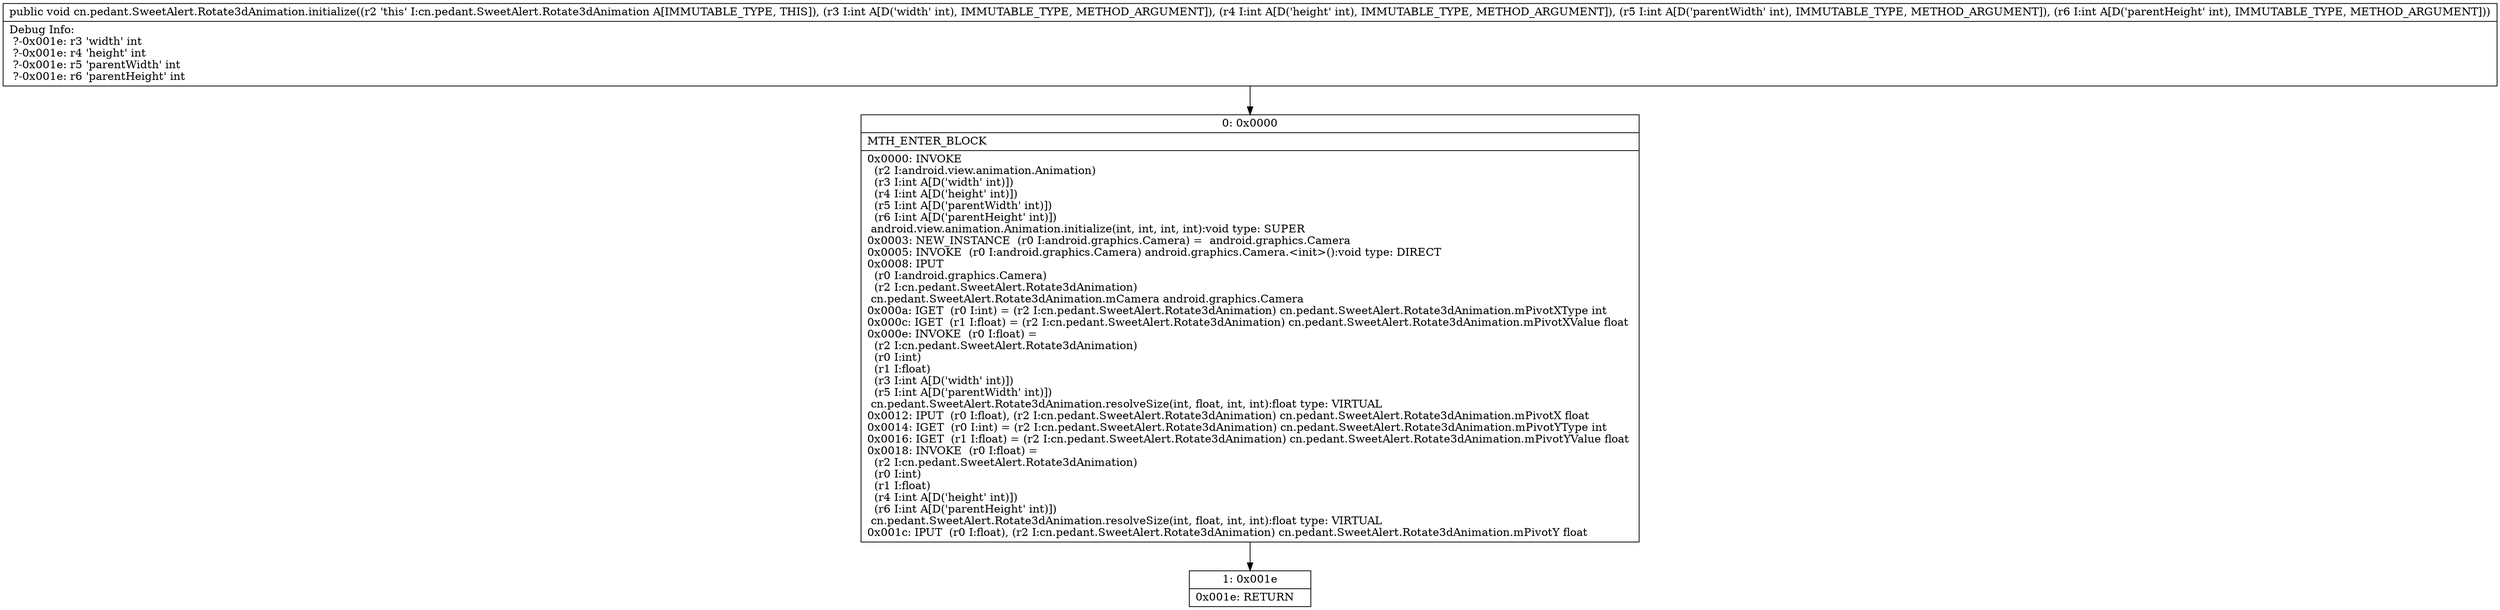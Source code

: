 digraph "CFG forcn.pedant.SweetAlert.Rotate3dAnimation.initialize(IIII)V" {
Node_0 [shape=record,label="{0\:\ 0x0000|MTH_ENTER_BLOCK\l|0x0000: INVOKE  \l  (r2 I:android.view.animation.Animation)\l  (r3 I:int A[D('width' int)])\l  (r4 I:int A[D('height' int)])\l  (r5 I:int A[D('parentWidth' int)])\l  (r6 I:int A[D('parentHeight' int)])\l android.view.animation.Animation.initialize(int, int, int, int):void type: SUPER \l0x0003: NEW_INSTANCE  (r0 I:android.graphics.Camera) =  android.graphics.Camera \l0x0005: INVOKE  (r0 I:android.graphics.Camera) android.graphics.Camera.\<init\>():void type: DIRECT \l0x0008: IPUT  \l  (r0 I:android.graphics.Camera)\l  (r2 I:cn.pedant.SweetAlert.Rotate3dAnimation)\l cn.pedant.SweetAlert.Rotate3dAnimation.mCamera android.graphics.Camera \l0x000a: IGET  (r0 I:int) = (r2 I:cn.pedant.SweetAlert.Rotate3dAnimation) cn.pedant.SweetAlert.Rotate3dAnimation.mPivotXType int \l0x000c: IGET  (r1 I:float) = (r2 I:cn.pedant.SweetAlert.Rotate3dAnimation) cn.pedant.SweetAlert.Rotate3dAnimation.mPivotXValue float \l0x000e: INVOKE  (r0 I:float) = \l  (r2 I:cn.pedant.SweetAlert.Rotate3dAnimation)\l  (r0 I:int)\l  (r1 I:float)\l  (r3 I:int A[D('width' int)])\l  (r5 I:int A[D('parentWidth' int)])\l cn.pedant.SweetAlert.Rotate3dAnimation.resolveSize(int, float, int, int):float type: VIRTUAL \l0x0012: IPUT  (r0 I:float), (r2 I:cn.pedant.SweetAlert.Rotate3dAnimation) cn.pedant.SweetAlert.Rotate3dAnimation.mPivotX float \l0x0014: IGET  (r0 I:int) = (r2 I:cn.pedant.SweetAlert.Rotate3dAnimation) cn.pedant.SweetAlert.Rotate3dAnimation.mPivotYType int \l0x0016: IGET  (r1 I:float) = (r2 I:cn.pedant.SweetAlert.Rotate3dAnimation) cn.pedant.SweetAlert.Rotate3dAnimation.mPivotYValue float \l0x0018: INVOKE  (r0 I:float) = \l  (r2 I:cn.pedant.SweetAlert.Rotate3dAnimation)\l  (r0 I:int)\l  (r1 I:float)\l  (r4 I:int A[D('height' int)])\l  (r6 I:int A[D('parentHeight' int)])\l cn.pedant.SweetAlert.Rotate3dAnimation.resolveSize(int, float, int, int):float type: VIRTUAL \l0x001c: IPUT  (r0 I:float), (r2 I:cn.pedant.SweetAlert.Rotate3dAnimation) cn.pedant.SweetAlert.Rotate3dAnimation.mPivotY float \l}"];
Node_1 [shape=record,label="{1\:\ 0x001e|0x001e: RETURN   \l}"];
MethodNode[shape=record,label="{public void cn.pedant.SweetAlert.Rotate3dAnimation.initialize((r2 'this' I:cn.pedant.SweetAlert.Rotate3dAnimation A[IMMUTABLE_TYPE, THIS]), (r3 I:int A[D('width' int), IMMUTABLE_TYPE, METHOD_ARGUMENT]), (r4 I:int A[D('height' int), IMMUTABLE_TYPE, METHOD_ARGUMENT]), (r5 I:int A[D('parentWidth' int), IMMUTABLE_TYPE, METHOD_ARGUMENT]), (r6 I:int A[D('parentHeight' int), IMMUTABLE_TYPE, METHOD_ARGUMENT]))  | Debug Info:\l  ?\-0x001e: r3 'width' int\l  ?\-0x001e: r4 'height' int\l  ?\-0x001e: r5 'parentWidth' int\l  ?\-0x001e: r6 'parentHeight' int\l}"];
MethodNode -> Node_0;
Node_0 -> Node_1;
}

